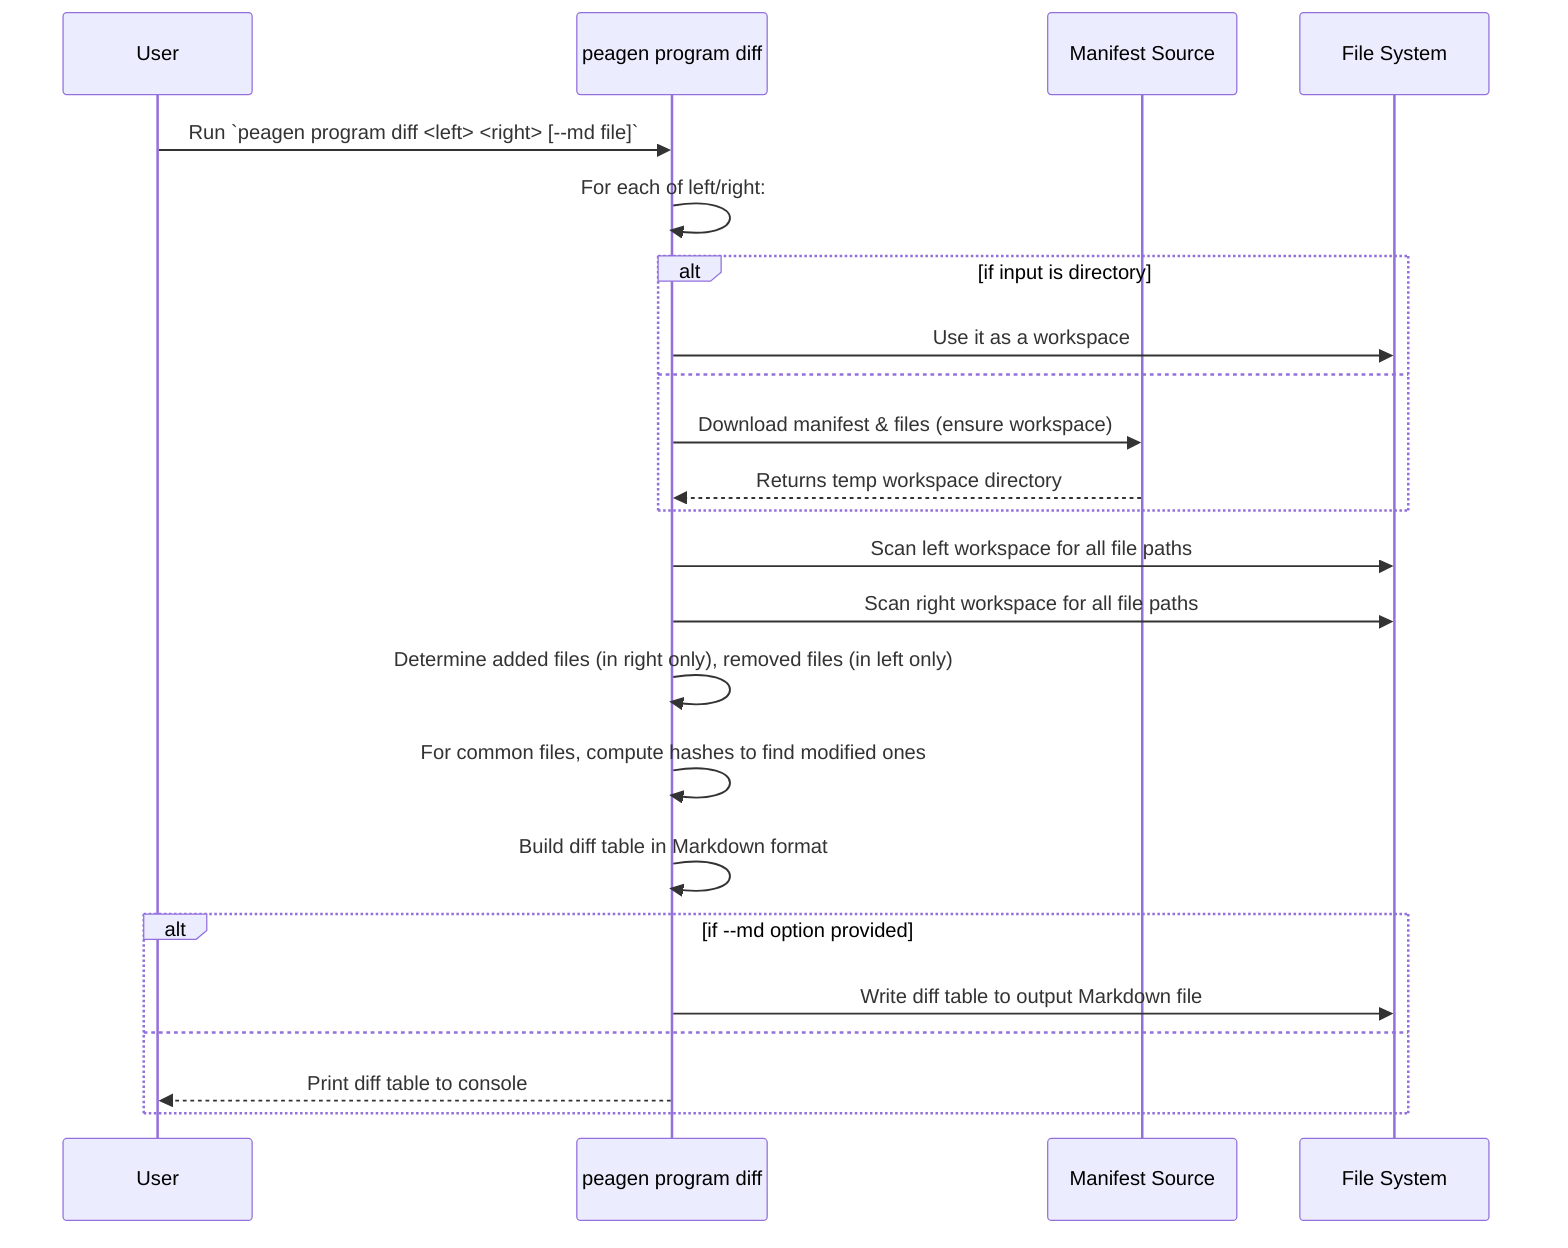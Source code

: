 sequenceDiagram
    participant User
    participant CLI as peagen program diff
    participant Net as Manifest Source
    participant FS as File System
    User ->> CLI: Run `peagen program diff <left> <right> [--md file]`
    CLI ->> CLI: For each of left/right:
    alt if input is directory
        CLI ->> FS: Use it as a workspace
    else
        CLI ->> Net: Download manifest & files (ensure workspace)
        Net -->> CLI: Returns temp workspace directory
    end
    CLI ->> FS: Scan left workspace for all file paths
    CLI ->> FS: Scan right workspace for all file paths
    CLI ->> CLI: Determine added files (in right only), removed files (in left only)
    CLI ->> CLI: For common files, compute hashes to find modified ones
    CLI ->> CLI: Build diff table in Markdown format
    alt if --md option provided
        CLI ->> FS: Write diff table to output Markdown file
    else
        CLI -->> User: Print diff table to console
    end